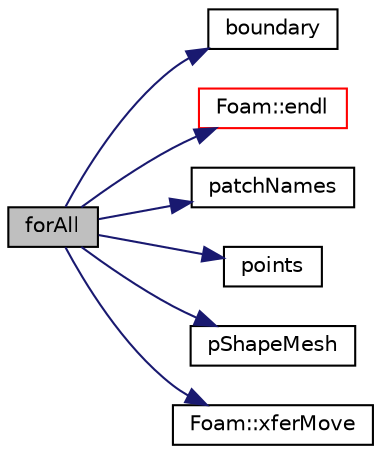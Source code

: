 digraph "forAll"
{
  bgcolor="transparent";
  edge [fontname="Helvetica",fontsize="10",labelfontname="Helvetica",labelfontsize="10"];
  node [fontname="Helvetica",fontsize="10",shape=record];
  rankdir="LR";
  Node1 [label="forAll",height=0.2,width=0.4,color="black", fillcolor="grey75", style="filled", fontcolor="black"];
  Node1 -> Node2 [color="midnightblue",fontsize="10",style="solid",fontname="Helvetica"];
  Node2 [label="boundary",height=0.2,width=0.4,color="black",URL="$a04026.html#a658027ecaee450b6533bd8d019d2c1f5"];
  Node1 -> Node3 [color="midnightblue",fontsize="10",style="solid",fontname="Helvetica"];
  Node3 [label="Foam::endl",height=0.2,width=0.4,color="red",URL="$a10974.html#a2db8fe02a0d3909e9351bb4275b23ce4",tooltip="Add newline and flush stream. "];
  Node1 -> Node4 [color="midnightblue",fontsize="10",style="solid",fontname="Helvetica"];
  Node4 [label="patchNames",height=0.2,width=0.4,color="black",URL="$a04026.html#a2b0b0d262376a4021c85e70b012ebe4e"];
  Node1 -> Node5 [color="midnightblue",fontsize="10",style="solid",fontname="Helvetica"];
  Node5 [label="points",height=0.2,width=0.4,color="black",URL="$a04026.html#a43f0c6ecb5f777015da64f362c5e2739"];
  Node1 -> Node6 [color="midnightblue",fontsize="10",style="solid",fontname="Helvetica"];
  Node6 [label="pShapeMesh",height=0.2,width=0.4,color="black",URL="$a04026.html#a5e3159a88651a4158edc51a83021d26b"];
  Node1 -> Node7 [color="midnightblue",fontsize="10",style="solid",fontname="Helvetica"];
  Node7 [label="Foam::xferMove",height=0.2,width=0.4,color="black",URL="$a10974.html#ae3ad39ee5ad896e6d3c0f137ecd12abb",tooltip="Construct by transferring the contents of the arg. "];
}
